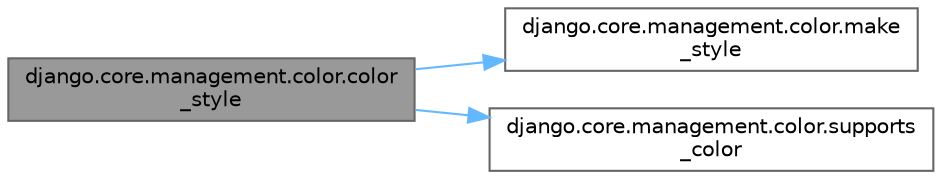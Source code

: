 digraph "django.core.management.color.color_style"
{
 // LATEX_PDF_SIZE
  bgcolor="transparent";
  edge [fontname=Helvetica,fontsize=10,labelfontname=Helvetica,labelfontsize=10];
  node [fontname=Helvetica,fontsize=10,shape=box,height=0.2,width=0.4];
  rankdir="LR";
  Node1 [id="Node000001",label="django.core.management.color.color\l_style",height=0.2,width=0.4,color="gray40", fillcolor="grey60", style="filled", fontcolor="black",tooltip=" "];
  Node1 -> Node2 [id="edge1_Node000001_Node000002",color="steelblue1",style="solid",tooltip=" "];
  Node2 [id="Node000002",label="django.core.management.color.make\l_style",height=0.2,width=0.4,color="grey40", fillcolor="white", style="filled",URL="$namespacedjango_1_1core_1_1management_1_1color.html#abe122ff7fc22560c5a6847d0cd43734c",tooltip=" "];
  Node1 -> Node3 [id="edge2_Node000001_Node000003",color="steelblue1",style="solid",tooltip=" "];
  Node3 [id="Node000003",label="django.core.management.color.supports\l_color",height=0.2,width=0.4,color="grey40", fillcolor="white", style="filled",URL="$namespacedjango_1_1core_1_1management_1_1color.html#a1916c34cdd0df877f39a55ed07ff7fee",tooltip=" "];
}
